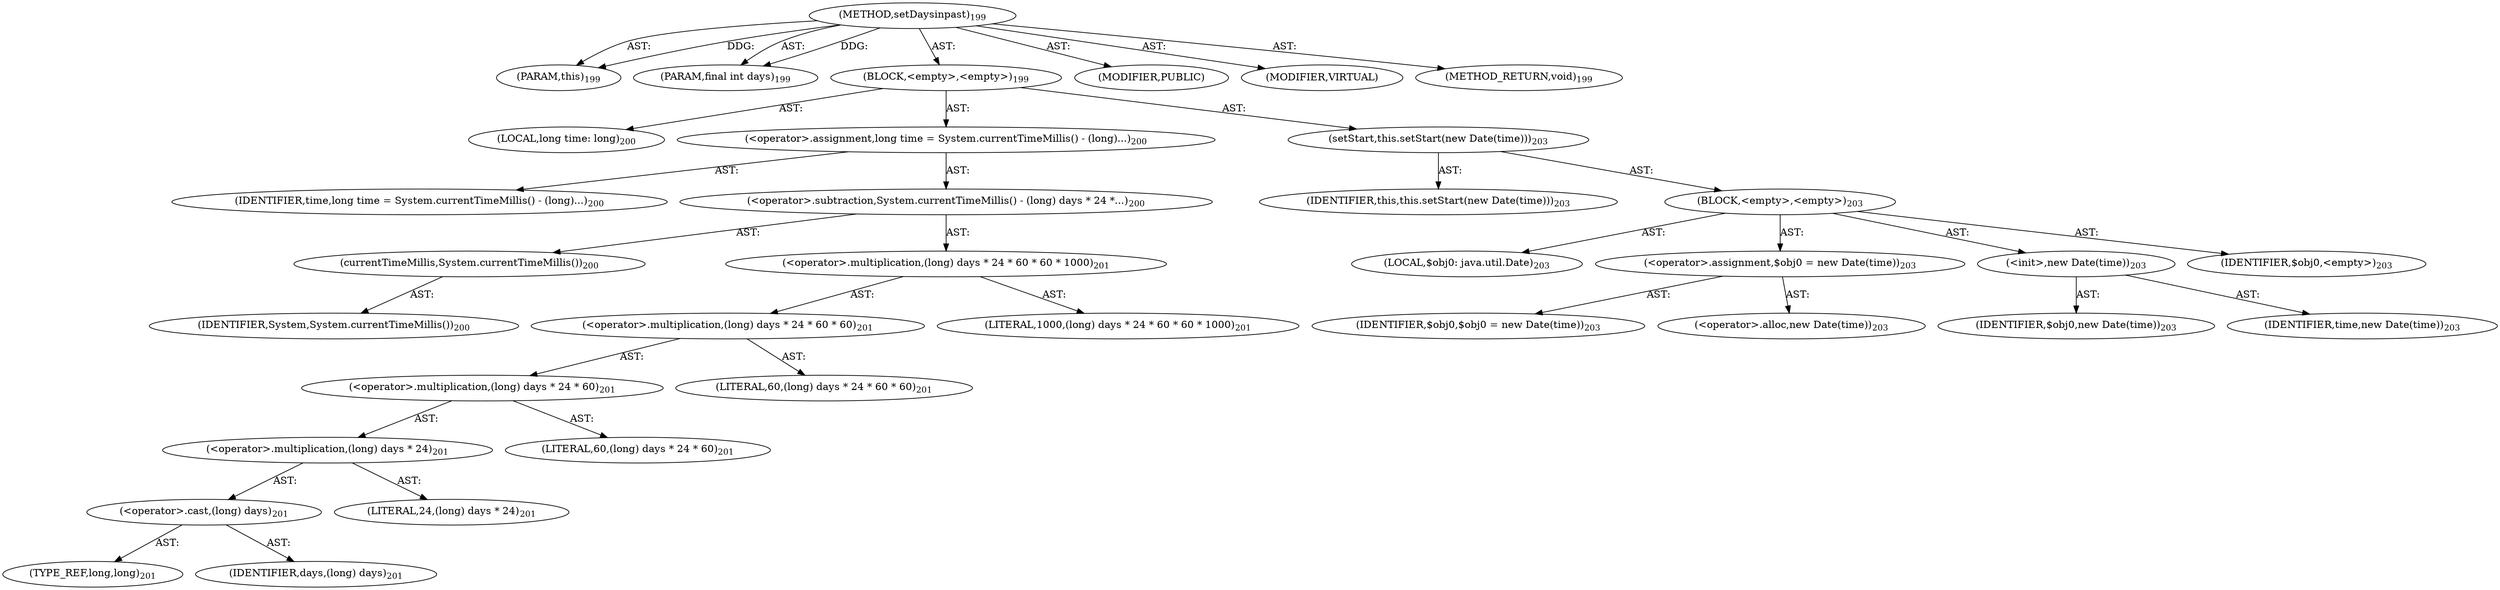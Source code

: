 digraph "setDaysinpast" {  
"111669149702" [label = <(METHOD,setDaysinpast)<SUB>199</SUB>> ]
"115964116992" [label = <(PARAM,this)<SUB>199</SUB>> ]
"115964117008" [label = <(PARAM,final int days)<SUB>199</SUB>> ]
"25769803782" [label = <(BLOCK,&lt;empty&gt;,&lt;empty&gt;)<SUB>199</SUB>> ]
"94489280512" [label = <(LOCAL,long time: long)<SUB>200</SUB>> ]
"30064771084" [label = <(&lt;operator&gt;.assignment,long time = System.currentTimeMillis() - (long)...)<SUB>200</SUB>> ]
"68719476760" [label = <(IDENTIFIER,time,long time = System.currentTimeMillis() - (long)...)<SUB>200</SUB>> ]
"30064771085" [label = <(&lt;operator&gt;.subtraction,System.currentTimeMillis() - (long) days * 24 *...)<SUB>200</SUB>> ]
"30064771086" [label = <(currentTimeMillis,System.currentTimeMillis())<SUB>200</SUB>> ]
"68719476761" [label = <(IDENTIFIER,System,System.currentTimeMillis())<SUB>200</SUB>> ]
"30064771087" [label = <(&lt;operator&gt;.multiplication,(long) days * 24 * 60 * 60 * 1000)<SUB>201</SUB>> ]
"30064771088" [label = <(&lt;operator&gt;.multiplication,(long) days * 24 * 60 * 60)<SUB>201</SUB>> ]
"30064771089" [label = <(&lt;operator&gt;.multiplication,(long) days * 24 * 60)<SUB>201</SUB>> ]
"30064771090" [label = <(&lt;operator&gt;.multiplication,(long) days * 24)<SUB>201</SUB>> ]
"30064771091" [label = <(&lt;operator&gt;.cast,(long) days)<SUB>201</SUB>> ]
"180388626432" [label = <(TYPE_REF,long,long)<SUB>201</SUB>> ]
"68719476762" [label = <(IDENTIFIER,days,(long) days)<SUB>201</SUB>> ]
"90194313216" [label = <(LITERAL,24,(long) days * 24)<SUB>201</SUB>> ]
"90194313217" [label = <(LITERAL,60,(long) days * 24 * 60)<SUB>201</SUB>> ]
"90194313218" [label = <(LITERAL,60,(long) days * 24 * 60 * 60)<SUB>201</SUB>> ]
"90194313219" [label = <(LITERAL,1000,(long) days * 24 * 60 * 60 * 1000)<SUB>201</SUB>> ]
"30064771092" [label = <(setStart,this.setStart(new Date(time)))<SUB>203</SUB>> ]
"68719476736" [label = <(IDENTIFIER,this,this.setStart(new Date(time)))<SUB>203</SUB>> ]
"25769803783" [label = <(BLOCK,&lt;empty&gt;,&lt;empty&gt;)<SUB>203</SUB>> ]
"94489280513" [label = <(LOCAL,$obj0: java.util.Date)<SUB>203</SUB>> ]
"30064771093" [label = <(&lt;operator&gt;.assignment,$obj0 = new Date(time))<SUB>203</SUB>> ]
"68719476763" [label = <(IDENTIFIER,$obj0,$obj0 = new Date(time))<SUB>203</SUB>> ]
"30064771094" [label = <(&lt;operator&gt;.alloc,new Date(time))<SUB>203</SUB>> ]
"30064771095" [label = <(&lt;init&gt;,new Date(time))<SUB>203</SUB>> ]
"68719476764" [label = <(IDENTIFIER,$obj0,new Date(time))<SUB>203</SUB>> ]
"68719476765" [label = <(IDENTIFIER,time,new Date(time))<SUB>203</SUB>> ]
"68719476766" [label = <(IDENTIFIER,$obj0,&lt;empty&gt;)<SUB>203</SUB>> ]
"133143986195" [label = <(MODIFIER,PUBLIC)> ]
"133143986196" [label = <(MODIFIER,VIRTUAL)> ]
"128849018886" [label = <(METHOD_RETURN,void)<SUB>199</SUB>> ]
  "111669149702" -> "115964116992"  [ label = "AST: "] 
  "111669149702" -> "115964117008"  [ label = "AST: "] 
  "111669149702" -> "25769803782"  [ label = "AST: "] 
  "111669149702" -> "133143986195"  [ label = "AST: "] 
  "111669149702" -> "133143986196"  [ label = "AST: "] 
  "111669149702" -> "128849018886"  [ label = "AST: "] 
  "25769803782" -> "94489280512"  [ label = "AST: "] 
  "25769803782" -> "30064771084"  [ label = "AST: "] 
  "25769803782" -> "30064771092"  [ label = "AST: "] 
  "30064771084" -> "68719476760"  [ label = "AST: "] 
  "30064771084" -> "30064771085"  [ label = "AST: "] 
  "30064771085" -> "30064771086"  [ label = "AST: "] 
  "30064771085" -> "30064771087"  [ label = "AST: "] 
  "30064771086" -> "68719476761"  [ label = "AST: "] 
  "30064771087" -> "30064771088"  [ label = "AST: "] 
  "30064771087" -> "90194313219"  [ label = "AST: "] 
  "30064771088" -> "30064771089"  [ label = "AST: "] 
  "30064771088" -> "90194313218"  [ label = "AST: "] 
  "30064771089" -> "30064771090"  [ label = "AST: "] 
  "30064771089" -> "90194313217"  [ label = "AST: "] 
  "30064771090" -> "30064771091"  [ label = "AST: "] 
  "30064771090" -> "90194313216"  [ label = "AST: "] 
  "30064771091" -> "180388626432"  [ label = "AST: "] 
  "30064771091" -> "68719476762"  [ label = "AST: "] 
  "30064771092" -> "68719476736"  [ label = "AST: "] 
  "30064771092" -> "25769803783"  [ label = "AST: "] 
  "25769803783" -> "94489280513"  [ label = "AST: "] 
  "25769803783" -> "30064771093"  [ label = "AST: "] 
  "25769803783" -> "30064771095"  [ label = "AST: "] 
  "25769803783" -> "68719476766"  [ label = "AST: "] 
  "30064771093" -> "68719476763"  [ label = "AST: "] 
  "30064771093" -> "30064771094"  [ label = "AST: "] 
  "30064771095" -> "68719476764"  [ label = "AST: "] 
  "30064771095" -> "68719476765"  [ label = "AST: "] 
  "111669149702" -> "115964116992"  [ label = "DDG: "] 
  "111669149702" -> "115964117008"  [ label = "DDG: "] 
}
